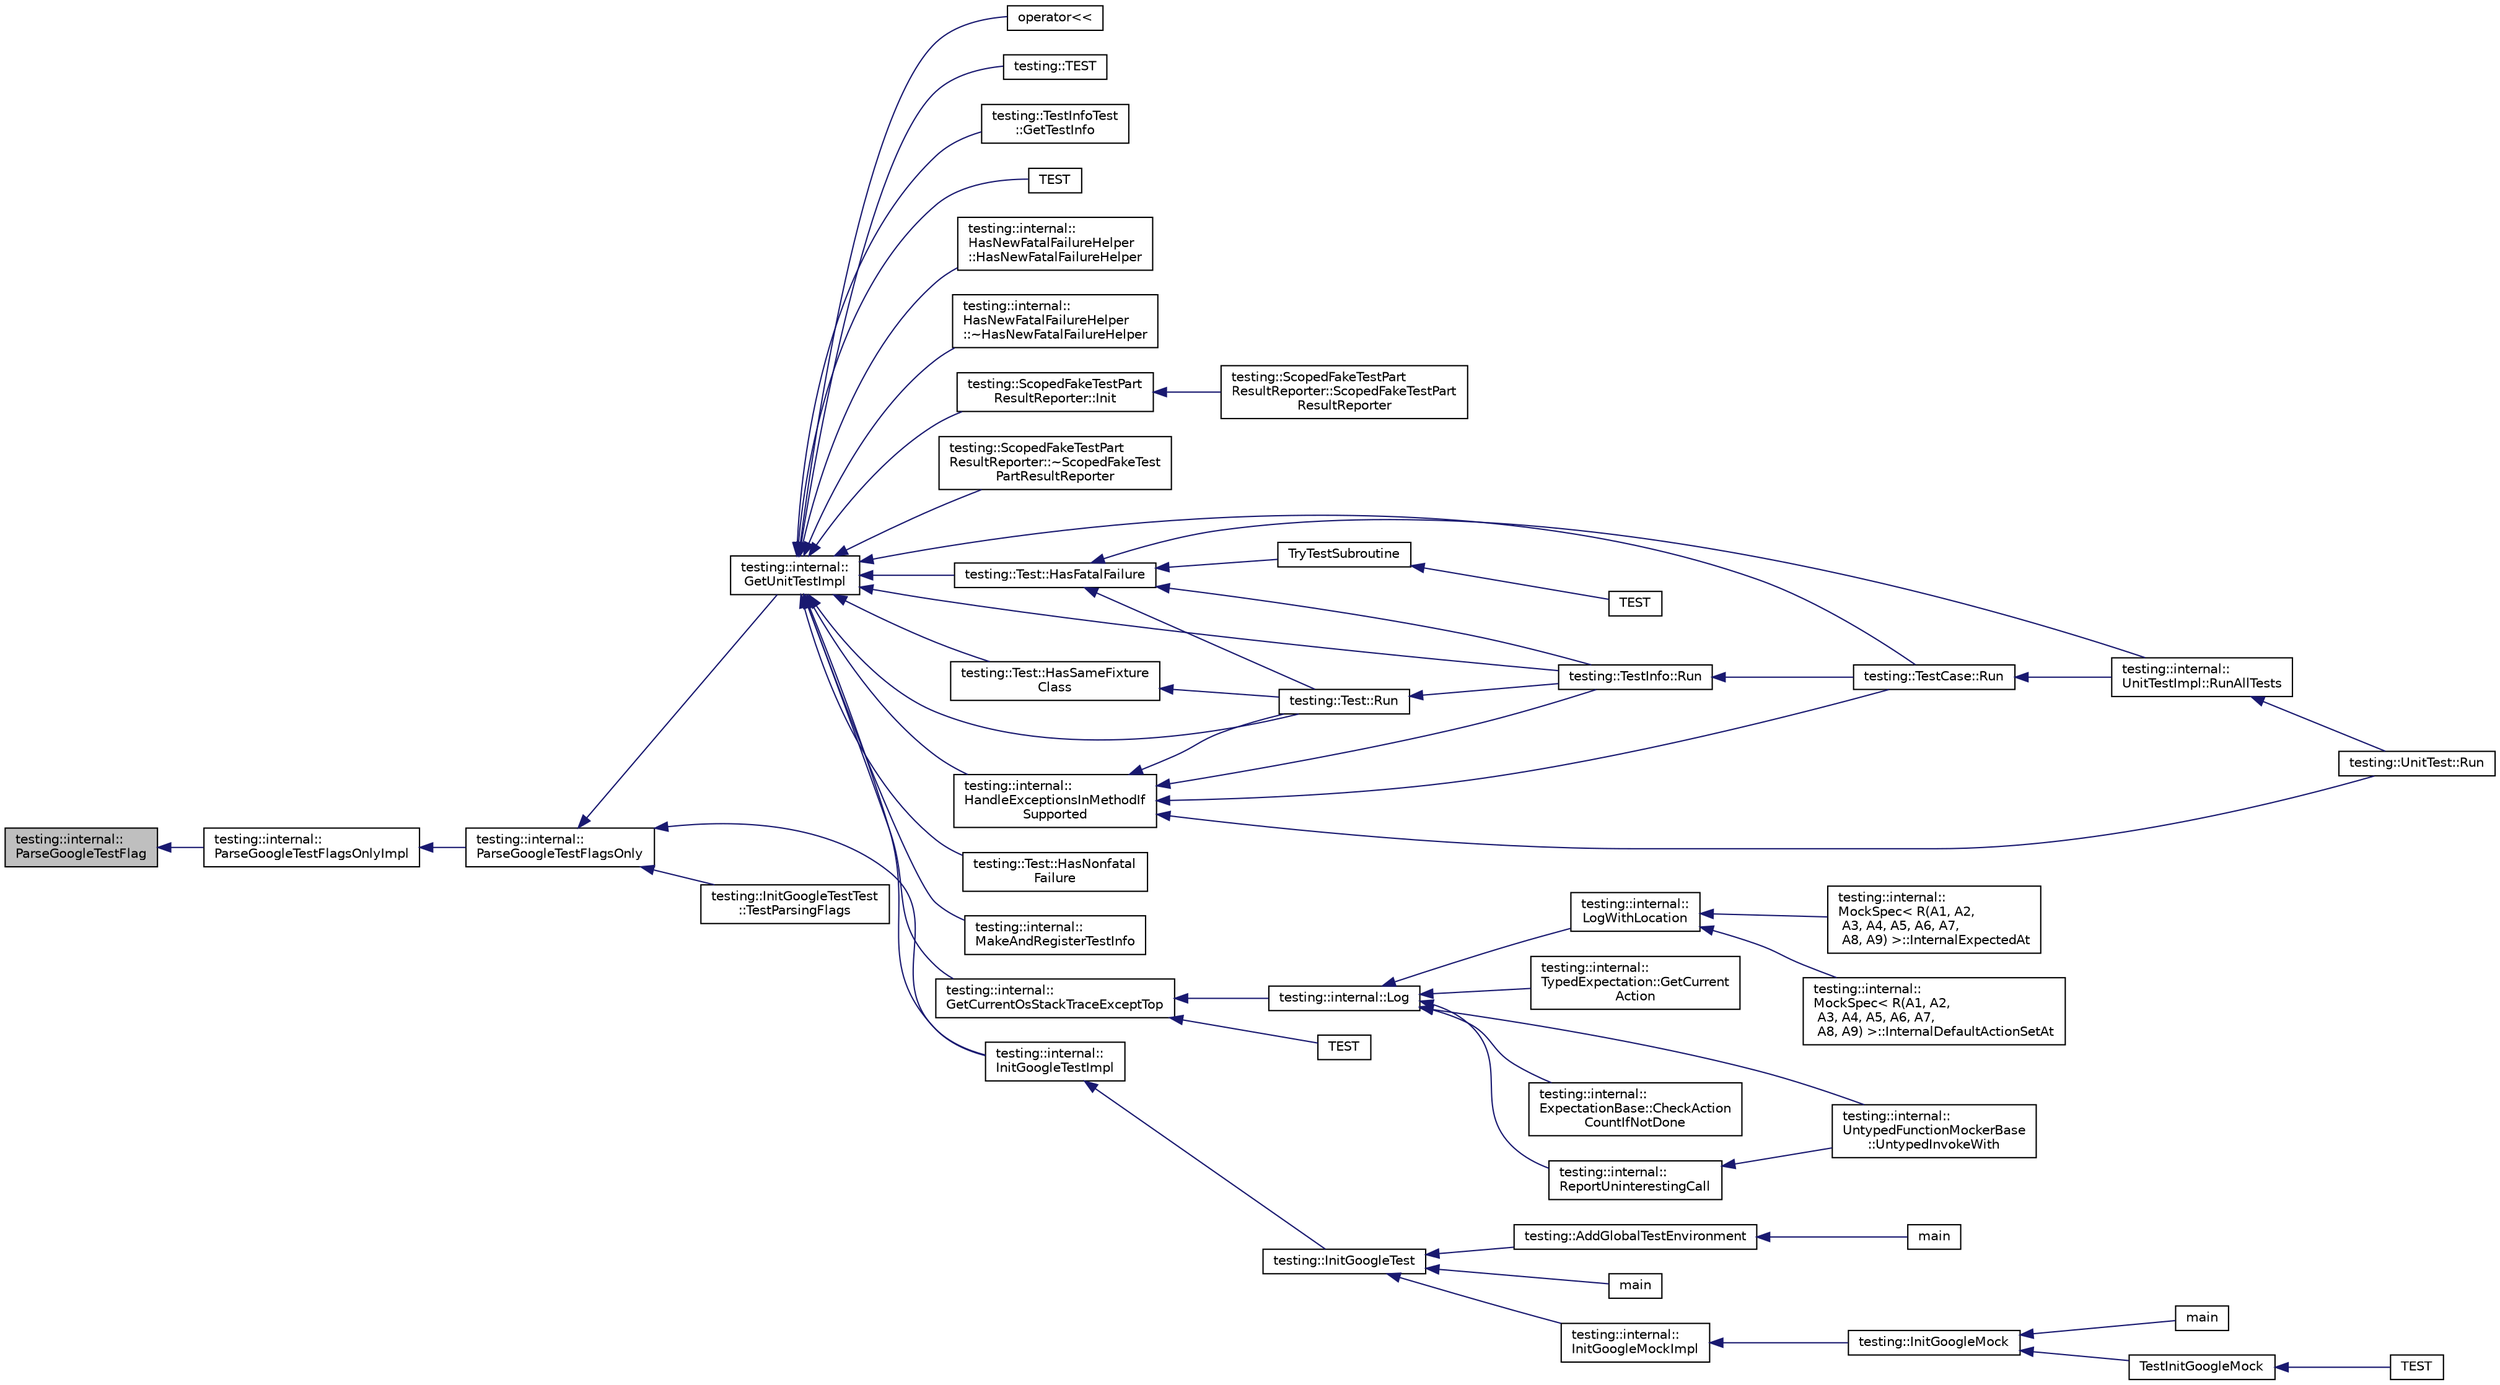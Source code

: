 digraph "testing::internal::ParseGoogleTestFlag"
{
  edge [fontname="Helvetica",fontsize="10",labelfontname="Helvetica",labelfontsize="10"];
  node [fontname="Helvetica",fontsize="10",shape=record];
  rankdir="LR";
  Node2100 [label="testing::internal::\lParseGoogleTestFlag",height=0.2,width=0.4,color="black", fillcolor="grey75", style="filled", fontcolor="black"];
  Node2100 -> Node2101 [dir="back",color="midnightblue",fontsize="10",style="solid",fontname="Helvetica"];
  Node2101 [label="testing::internal::\lParseGoogleTestFlagsOnlyImpl",height=0.2,width=0.4,color="black", fillcolor="white", style="filled",URL="$d0/da7/namespacetesting_1_1internal.html#ae4c46ce8c3d016848fff52cc5133f2ac"];
  Node2101 -> Node2102 [dir="back",color="midnightblue",fontsize="10",style="solid",fontname="Helvetica"];
  Node2102 [label="testing::internal::\lParseGoogleTestFlagsOnly",height=0.2,width=0.4,color="black", fillcolor="white", style="filled",URL="$d0/da7/namespacetesting_1_1internal.html#a472880afbcc592a41e3d623e2dec8412"];
  Node2102 -> Node2103 [dir="back",color="midnightblue",fontsize="10",style="solid",fontname="Helvetica"];
  Node2103 [label="testing::internal::\lGetUnitTestImpl",height=0.2,width=0.4,color="black", fillcolor="white", style="filled",URL="$d0/da7/namespacetesting_1_1internal.html#a9bd0caf5d16512de38b39599c13ee634"];
  Node2103 -> Node2104 [dir="back",color="midnightblue",fontsize="10",style="solid",fontname="Helvetica"];
  Node2104 [label="testing::internal::\lHasNewFatalFailureHelper\l::HasNewFatalFailureHelper",height=0.2,width=0.4,color="black", fillcolor="white", style="filled",URL="$d7/d43/classtesting_1_1internal_1_1_has_new_fatal_failure_helper.html#a59190a7188db558c00b4c6bf9251859a"];
  Node2103 -> Node2105 [dir="back",color="midnightblue",fontsize="10",style="solid",fontname="Helvetica"];
  Node2105 [label="testing::internal::\lHasNewFatalFailureHelper\l::~HasNewFatalFailureHelper",height=0.2,width=0.4,color="black", fillcolor="white", style="filled",URL="$d7/d43/classtesting_1_1internal_1_1_has_new_fatal_failure_helper.html#a913b1bc7c372868c9b2dbb009044ee97"];
  Node2103 -> Node2106 [dir="back",color="midnightblue",fontsize="10",style="solid",fontname="Helvetica"];
  Node2106 [label="testing::ScopedFakeTestPart\lResultReporter::Init",height=0.2,width=0.4,color="black", fillcolor="white", style="filled",URL="$d2/db7/classtesting_1_1_scoped_fake_test_part_result_reporter.html#a28d280a3f5d172d63b94f70b8e7660d7"];
  Node2106 -> Node2107 [dir="back",color="midnightblue",fontsize="10",style="solid",fontname="Helvetica"];
  Node2107 [label="testing::ScopedFakeTestPart\lResultReporter::ScopedFakeTestPart\lResultReporter",height=0.2,width=0.4,color="black", fillcolor="white", style="filled",URL="$d2/db7/classtesting_1_1_scoped_fake_test_part_result_reporter.html#aa0100ecf4799fb51d45167be6a5de1d5"];
  Node2103 -> Node2108 [dir="back",color="midnightblue",fontsize="10",style="solid",fontname="Helvetica"];
  Node2108 [label="testing::ScopedFakeTestPart\lResultReporter::~ScopedFakeTest\lPartResultReporter",height=0.2,width=0.4,color="black", fillcolor="white", style="filled",URL="$d2/db7/classtesting_1_1_scoped_fake_test_part_result_reporter.html#a4817d59ca70228ebd5d5c3c4e8dd729d"];
  Node2103 -> Node2109 [dir="back",color="midnightblue",fontsize="10",style="solid",fontname="Helvetica"];
  Node2109 [label="testing::Test::HasSameFixture\lClass",height=0.2,width=0.4,color="black", fillcolor="white", style="filled",URL="$df/d69/classtesting_1_1_test.html#ab76536a462529a457429061e209a8ee7"];
  Node2109 -> Node2110 [dir="back",color="midnightblue",fontsize="10",style="solid",fontname="Helvetica"];
  Node2110 [label="testing::Test::Run",height=0.2,width=0.4,color="black", fillcolor="white", style="filled",URL="$df/d69/classtesting_1_1_test.html#ab70d07cb03d17ccb1aedc2be66eaccff"];
  Node2110 -> Node2111 [dir="back",color="midnightblue",fontsize="10",style="solid",fontname="Helvetica"];
  Node2111 [label="testing::TestInfo::Run",height=0.2,width=0.4,color="black", fillcolor="white", style="filled",URL="$d1/d79/classtesting_1_1_test_info.html#ade784915e9be3a01e3a6ef509b77d6c9"];
  Node2111 -> Node2112 [dir="back",color="midnightblue",fontsize="10",style="solid",fontname="Helvetica"];
  Node2112 [label="testing::TestCase::Run",height=0.2,width=0.4,color="black", fillcolor="white", style="filled",URL="$d0/dfa/classtesting_1_1_test_case.html#a6f5b3724cd5a8e446cd48a6150d08cde"];
  Node2112 -> Node2113 [dir="back",color="midnightblue",fontsize="10",style="solid",fontname="Helvetica"];
  Node2113 [label="testing::internal::\lUnitTestImpl::RunAllTests",height=0.2,width=0.4,color="black", fillcolor="white", style="filled",URL="$d7/dda/classtesting_1_1internal_1_1_unit_test_impl.html#a1fb6be9971f4768c4136a05aa9e7e375"];
  Node2113 -> Node2114 [dir="back",color="midnightblue",fontsize="10",style="solid",fontname="Helvetica"];
  Node2114 [label="testing::UnitTest::Run",height=0.2,width=0.4,color="black", fillcolor="white", style="filled",URL="$d7/d47/classtesting_1_1_unit_test.html#a2febc800536b44500565f4c423f359d3"];
  Node2103 -> Node2115 [dir="back",color="midnightblue",fontsize="10",style="solid",fontname="Helvetica"];
  Node2115 [label="testing::internal::\lHandleExceptionsInMethodIf\lSupported",height=0.2,width=0.4,color="black", fillcolor="white", style="filled",URL="$d0/da7/namespacetesting_1_1internal.html#addb2ed165b92b74e25fe9ebe9e46b9f9"];
  Node2115 -> Node2110 [dir="back",color="midnightblue",fontsize="10",style="solid",fontname="Helvetica"];
  Node2115 -> Node2111 [dir="back",color="midnightblue",fontsize="10",style="solid",fontname="Helvetica"];
  Node2115 -> Node2112 [dir="back",color="midnightblue",fontsize="10",style="solid",fontname="Helvetica"];
  Node2115 -> Node2114 [dir="back",color="midnightblue",fontsize="10",style="solid",fontname="Helvetica"];
  Node2103 -> Node2110 [dir="back",color="midnightblue",fontsize="10",style="solid",fontname="Helvetica"];
  Node2103 -> Node2116 [dir="back",color="midnightblue",fontsize="10",style="solid",fontname="Helvetica"];
  Node2116 [label="testing::Test::HasFatalFailure",height=0.2,width=0.4,color="black", fillcolor="white", style="filled",URL="$df/d69/classtesting_1_1_test.html#a5e83604628ef542af888d631566ff60c"];
  Node2116 -> Node2110 [dir="back",color="midnightblue",fontsize="10",style="solid",fontname="Helvetica"];
  Node2116 -> Node2111 [dir="back",color="midnightblue",fontsize="10",style="solid",fontname="Helvetica"];
  Node2116 -> Node2113 [dir="back",color="midnightblue",fontsize="10",style="solid",fontname="Helvetica"];
  Node2116 -> Node2117 [dir="back",color="midnightblue",fontsize="10",style="solid",fontname="Helvetica"];
  Node2117 [label="TryTestSubroutine",height=0.2,width=0.4,color="black", fillcolor="white", style="filled",URL="$de/db0/gtest__output__test___8cc.html#a14e796981ca8d3c71dbd2b839c1ce784"];
  Node2117 -> Node2118 [dir="back",color="midnightblue",fontsize="10",style="solid",fontname="Helvetica"];
  Node2118 [label="TEST",height=0.2,width=0.4,color="black", fillcolor="white", style="filled",URL="$de/db0/gtest__output__test___8cc.html#a6076f79ee5f9e8982bba181cbbebb0ed"];
  Node2103 -> Node2119 [dir="back",color="midnightblue",fontsize="10",style="solid",fontname="Helvetica"];
  Node2119 [label="testing::Test::HasNonfatal\lFailure",height=0.2,width=0.4,color="black", fillcolor="white", style="filled",URL="$df/d69/classtesting_1_1_test.html#a8c00e8cc6fe10616b480bd54d2a426cb"];
  Node2103 -> Node2120 [dir="back",color="midnightblue",fontsize="10",style="solid",fontname="Helvetica"];
  Node2120 [label="testing::internal::\lMakeAndRegisterTestInfo",height=0.2,width=0.4,color="black", fillcolor="white", style="filled",URL="$d0/da7/namespacetesting_1_1internal.html#a7f2e4e46c969fcae9d801d93a3e932fd"];
  Node2103 -> Node2111 [dir="back",color="midnightblue",fontsize="10",style="solid",fontname="Helvetica"];
  Node2103 -> Node2112 [dir="back",color="midnightblue",fontsize="10",style="solid",fontname="Helvetica"];
  Node2103 -> Node2121 [dir="back",color="midnightblue",fontsize="10",style="solid",fontname="Helvetica"];
  Node2121 [label="testing::internal::\lGetCurrentOsStackTraceExceptTop",height=0.2,width=0.4,color="black", fillcolor="white", style="filled",URL="$d0/da7/namespacetesting_1_1internal.html#aeb475922b8cd1e6c60ac052bbc396e62"];
  Node2121 -> Node2122 [dir="back",color="midnightblue",fontsize="10",style="solid",fontname="Helvetica"];
  Node2122 [label="testing::internal::Log",height=0.2,width=0.4,color="black", fillcolor="white", style="filled",URL="$d0/da7/namespacetesting_1_1internal.html#a8a57ce0412334a3f487bbaa8321febbe"];
  Node2122 -> Node2123 [dir="back",color="midnightblue",fontsize="10",style="solid",fontname="Helvetica"];
  Node2123 [label="testing::internal::\lTypedExpectation::GetCurrent\lAction",height=0.2,width=0.4,color="black", fillcolor="white", style="filled",URL="$d2/d4b/classtesting_1_1internal_1_1_typed_expectation.html#a5053b8335ca295b34cd6a68f8d462602"];
  Node2122 -> Node2124 [dir="back",color="midnightblue",fontsize="10",style="solid",fontname="Helvetica"];
  Node2124 [label="testing::internal::\lLogWithLocation",height=0.2,width=0.4,color="black", fillcolor="white", style="filled",URL="$d0/da7/namespacetesting_1_1internal.html#a07f4411f23f8b1b731858be9dda3fdcc"];
  Node2124 -> Node2125 [dir="back",color="midnightblue",fontsize="10",style="solid",fontname="Helvetica"];
  Node2125 [label="testing::internal::\lMockSpec\< R(A1, A2,\l A3, A4, A5, A6, A7,\l A8, A9) \>::InternalDefaultActionSetAt",height=0.2,width=0.4,color="black", fillcolor="white", style="filled",URL="$d8/dfd/classtesting_1_1internal_1_1_mock_spec.html#a875c99443da1265604d87429693457f4"];
  Node2124 -> Node2126 [dir="back",color="midnightblue",fontsize="10",style="solid",fontname="Helvetica"];
  Node2126 [label="testing::internal::\lMockSpec\< R(A1, A2,\l A3, A4, A5, A6, A7,\l A8, A9) \>::InternalExpectedAt",height=0.2,width=0.4,color="black", fillcolor="white", style="filled",URL="$d8/dfd/classtesting_1_1internal_1_1_mock_spec.html#a503a434637634014b9bb6c5d68fd336c"];
  Node2122 -> Node2127 [dir="back",color="midnightblue",fontsize="10",style="solid",fontname="Helvetica"];
  Node2127 [label="testing::internal::\lExpectationBase::CheckAction\lCountIfNotDone",height=0.2,width=0.4,color="black", fillcolor="white", style="filled",URL="$d6/de4/classtesting_1_1internal_1_1_expectation_base.html#aaeb143b6f8676e9a6fb9b17678344f03"];
  Node2122 -> Node2128 [dir="back",color="midnightblue",fontsize="10",style="solid",fontname="Helvetica"];
  Node2128 [label="testing::internal::\lReportUninterestingCall",height=0.2,width=0.4,color="black", fillcolor="white", style="filled",URL="$d0/da7/namespacetesting_1_1internal.html#af045b703d8487374620a8106a76814ee"];
  Node2128 -> Node2129 [dir="back",color="midnightblue",fontsize="10",style="solid",fontname="Helvetica"];
  Node2129 [label="testing::internal::\lUntypedFunctionMockerBase\l::UntypedInvokeWith",height=0.2,width=0.4,color="black", fillcolor="white", style="filled",URL="$d3/d5f/classtesting_1_1internal_1_1_untyped_function_mocker_base.html#adaec41c0ba8a07c2415f6c8efa0ca54f"];
  Node2122 -> Node2129 [dir="back",color="midnightblue",fontsize="10",style="solid",fontname="Helvetica"];
  Node2121 -> Node2130 [dir="back",color="midnightblue",fontsize="10",style="solid",fontname="Helvetica"];
  Node2130 [label="TEST",height=0.2,width=0.4,color="black", fillcolor="white", style="filled",URL="$df/d01/gtest__unittest_8cc.html#a386c193fa342a6cb3a88ffe4751a264b"];
  Node2103 -> Node2131 [dir="back",color="midnightblue",fontsize="10",style="solid",fontname="Helvetica"];
  Node2131 [label="testing::internal::\lInitGoogleTestImpl",height=0.2,width=0.4,color="black", fillcolor="white", style="filled",URL="$d0/da7/namespacetesting_1_1internal.html#ac3c6fa93391768aa91c6238b31aaeeb5"];
  Node2131 -> Node2132 [dir="back",color="midnightblue",fontsize="10",style="solid",fontname="Helvetica"];
  Node2132 [label="testing::InitGoogleTest",height=0.2,width=0.4,color="black", fillcolor="white", style="filled",URL="$d0/d75/namespacetesting.html#afd726ae08c9bd16dc52f78c822d9946b"];
  Node2132 -> Node2133 [dir="back",color="midnightblue",fontsize="10",style="solid",fontname="Helvetica"];
  Node2133 [label="testing::internal::\lInitGoogleMockImpl",height=0.2,width=0.4,color="black", fillcolor="white", style="filled",URL="$d0/da7/namespacetesting_1_1internal.html#a3823844199df88af9493026031cf7744"];
  Node2133 -> Node2134 [dir="back",color="midnightblue",fontsize="10",style="solid",fontname="Helvetica"];
  Node2134 [label="testing::InitGoogleMock",height=0.2,width=0.4,color="black", fillcolor="white", style="filled",URL="$d0/d75/namespacetesting.html#a32b1c6db9ba5133ccabfa67616b3c041"];
  Node2134 -> Node2135 [dir="back",color="midnightblue",fontsize="10",style="solid",fontname="Helvetica"];
  Node2135 [label="main",height=0.2,width=0.4,color="black", fillcolor="white", style="filled",URL="$dd/d93/gmock__main_8cc.html#a7f83bdc516d2cb86e20235d94ddf055a"];
  Node2134 -> Node2136 [dir="back",color="midnightblue",fontsize="10",style="solid",fontname="Helvetica"];
  Node2136 [label="TestInitGoogleMock",height=0.2,width=0.4,color="black", fillcolor="white", style="filled",URL="$d0/d02/gmock__test_8cc.html#ac9c8ae8722c330d47f75dee43fb8ab78"];
  Node2136 -> Node2137 [dir="back",color="midnightblue",fontsize="10",style="solid",fontname="Helvetica"];
  Node2137 [label="TEST",height=0.2,width=0.4,color="black", fillcolor="white", style="filled",URL="$d0/d02/gmock__test_8cc.html#a7c86c6c98b72e903135c1b01370a13f3"];
  Node2132 -> Node2138 [dir="back",color="midnightblue",fontsize="10",style="solid",fontname="Helvetica"];
  Node2138 [label="testing::AddGlobalTestEnvironment",height=0.2,width=0.4,color="black", fillcolor="white", style="filled",URL="$d0/d75/namespacetesting.html#a460d7b998622e332392c1e00be3a60d5"];
  Node2138 -> Node2139 [dir="back",color="midnightblue",fontsize="10",style="solid",fontname="Helvetica"];
  Node2139 [label="main",height=0.2,width=0.4,color="black", fillcolor="white", style="filled",URL="$de/d83/gtest-listener__test_8cc.html#a3c04138a5bfe5d72780bb7e82a18e627"];
  Node2132 -> Node2140 [dir="back",color="midnightblue",fontsize="10",style="solid",fontname="Helvetica"];
  Node2140 [label="main",height=0.2,width=0.4,color="black", fillcolor="white", style="filled",URL="$de/d85/sample10__unittest_8cc.html#a3c04138a5bfe5d72780bb7e82a18e627"];
  Node2103 -> Node2141 [dir="back",color="midnightblue",fontsize="10",style="solid",fontname="Helvetica"];
  Node2141 [label="operator\<\<",height=0.2,width=0.4,color="black", fillcolor="white", style="filled",URL="$df/d01/gtest__unittest_8cc.html#a5f23eac320bc1c1dcd3cec464e31b5c6"];
  Node2103 -> Node2142 [dir="back",color="midnightblue",fontsize="10",style="solid",fontname="Helvetica"];
  Node2142 [label="testing::TEST",height=0.2,width=0.4,color="black", fillcolor="white", style="filled",URL="$d0/d75/namespacetesting.html#ae0cbea692840c88ab0b03285eb69ac97"];
  Node2103 -> Node2143 [dir="back",color="midnightblue",fontsize="10",style="solid",fontname="Helvetica"];
  Node2143 [label="testing::TestInfoTest\l::GetTestInfo",height=0.2,width=0.4,color="black", fillcolor="white", style="filled",URL="$d8/dd2/classtesting_1_1_test_info_test.html#a4140c1302bf53c7f1375a23923624f04"];
  Node2103 -> Node2144 [dir="back",color="midnightblue",fontsize="10",style="solid",fontname="Helvetica"];
  Node2144 [label="TEST",height=0.2,width=0.4,color="black", fillcolor="white", style="filled",URL="$df/d01/gtest__unittest_8cc.html#a3e3bfce9c199215053e43d9d1a248af8"];
  Node2102 -> Node2131 [dir="back",color="midnightblue",fontsize="10",style="solid",fontname="Helvetica"];
  Node2102 -> Node2145 [dir="back",color="midnightblue",fontsize="10",style="solid",fontname="Helvetica"];
  Node2145 [label="testing::InitGoogleTestTest\l::TestParsingFlags",height=0.2,width=0.4,color="black", fillcolor="white", style="filled",URL="$d4/d81/classtesting_1_1_init_google_test_test.html#add290338cf429308d0ab275ae4c46e69"];
}
